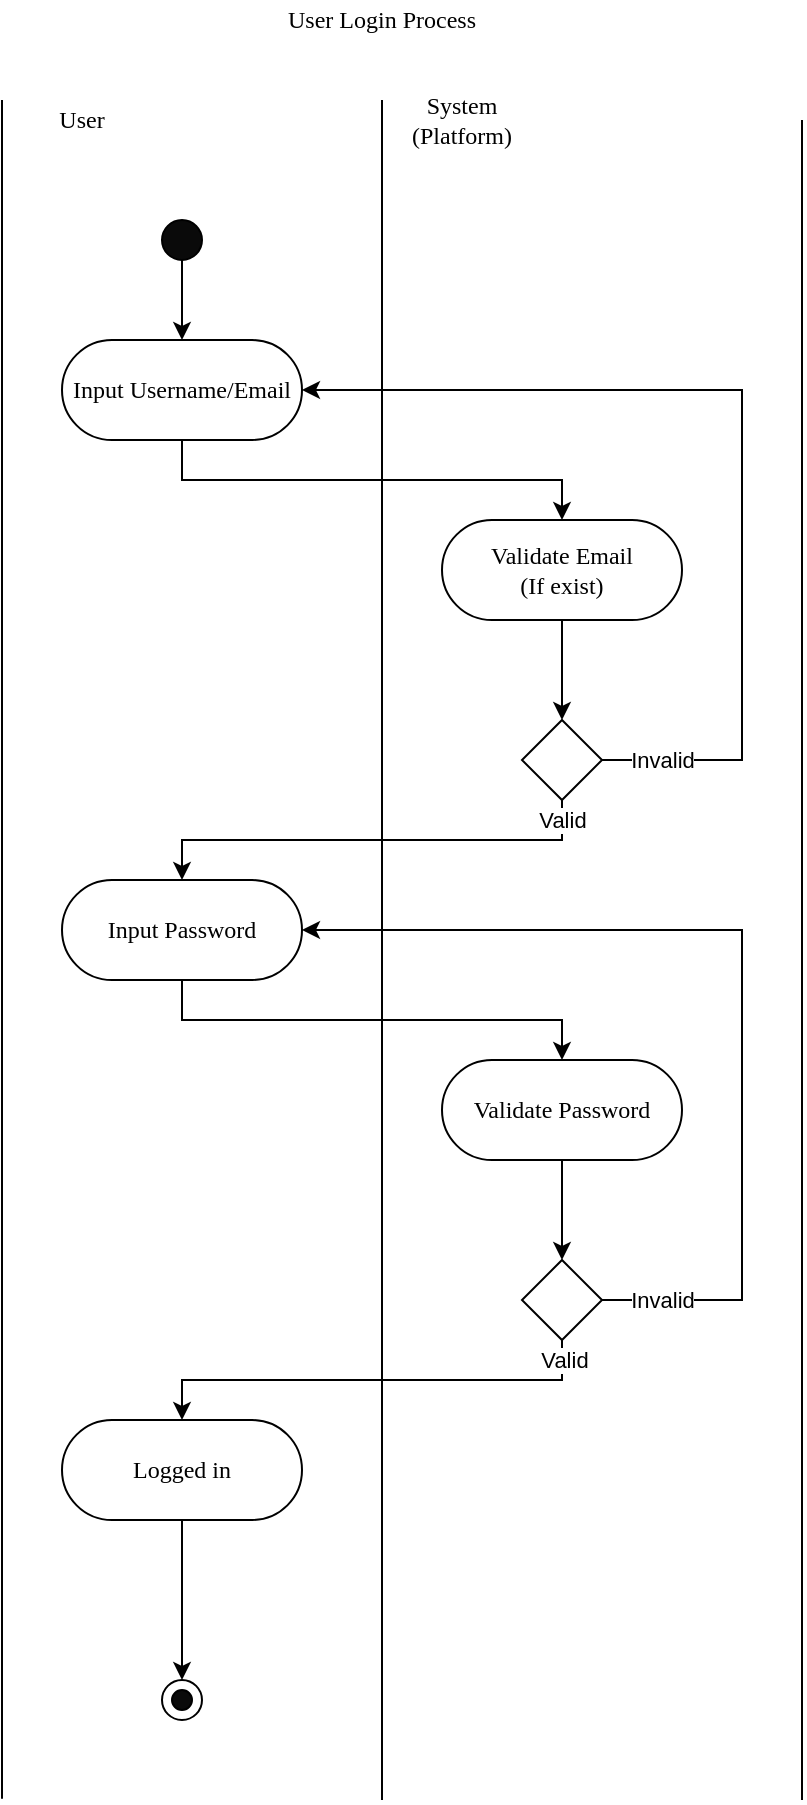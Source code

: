 <mxfile version="13.7.1" type="device"><diagram id="0EG7STp2EF_rGIm7eQaQ" name="Page-1"><mxGraphModel dx="1950" dy="1007" grid="1" gridSize="10" guides="1" tooltips="1" connect="1" arrows="1" fold="1" page="1" pageScale="1" pageWidth="850" pageHeight="1100" math="0" shadow="0"><root><mxCell id="0"/><mxCell id="1" parent="0"/><mxCell id="br3GxOq8sKC3BMvjRoR--1" value="User Login Process" style="text;html=1;strokeColor=none;fillColor=none;align=center;verticalAlign=middle;whiteSpace=wrap;rounded=0;fontSize=12;fontFamily=Times New Roman;" parent="1" vertex="1"><mxGeometry x="50" y="50" width="380" height="20" as="geometry"/></mxCell><mxCell id="br3GxOq8sKC3BMvjRoR--2" value="User" style="text;html=1;strokeColor=none;fillColor=none;align=center;verticalAlign=middle;whiteSpace=wrap;rounded=0;fontSize=12;fontFamily=Times New Roman;" parent="1" vertex="1"><mxGeometry x="50" y="100" width="80" height="20" as="geometry"/></mxCell><mxCell id="br3GxOq8sKC3BMvjRoR--3" value="System (Platform)" style="text;html=1;strokeColor=none;fillColor=none;align=center;verticalAlign=middle;whiteSpace=wrap;rounded=0;fontSize=12;fontFamily=Times New Roman;" parent="1" vertex="1"><mxGeometry x="240" y="100" width="80" height="20" as="geometry"/></mxCell><mxCell id="br3GxOq8sKC3BMvjRoR--4" value="" style="endArrow=none;html=1;fontFamily=Times New Roman;fontSize=12;" parent="1" edge="1"><mxGeometry width="50" height="50" relative="1" as="geometry"><mxPoint x="50" y="949.429" as="sourcePoint"/><mxPoint x="50" y="100" as="targetPoint"/></mxGeometry></mxCell><mxCell id="br3GxOq8sKC3BMvjRoR--5" value="" style="endArrow=none;html=1;fontFamily=Times New Roman;fontSize=12;" parent="1" edge="1"><mxGeometry width="50" height="50" relative="1" as="geometry"><mxPoint x="240" y="950" as="sourcePoint"/><mxPoint x="240" y="100" as="targetPoint"/></mxGeometry></mxCell><mxCell id="Nk5XH0BlxIZjdT5uVcar-1" style="edgeStyle=orthogonalEdgeStyle;rounded=0;orthogonalLoop=1;jettySize=auto;html=1;exitX=0.5;exitY=1;exitDx=0;exitDy=0;" edge="1" parent="1" source="br3GxOq8sKC3BMvjRoR--7" target="Nk5XH0BlxIZjdT5uVcar-2"><mxGeometry relative="1" as="geometry"><mxPoint x="300" y="310" as="targetPoint"/></mxGeometry></mxCell><mxCell id="br3GxOq8sKC3BMvjRoR--7" value="Input Username/Email" style="rounded=1;whiteSpace=wrap;html=1;fontFamily=Times New Roman;fontSize=12;arcSize=50;" parent="1" vertex="1"><mxGeometry x="80" y="220" width="120" height="50" as="geometry"/></mxCell><mxCell id="br3GxOq8sKC3BMvjRoR--8" style="edgeStyle=orthogonalEdgeStyle;rounded=0;orthogonalLoop=1;jettySize=auto;html=1;exitX=0.5;exitY=1;exitDx=0;exitDy=0;fontFamily=Times New Roman;fontSize=12;" parent="1" source="br3GxOq8sKC3BMvjRoR--9" target="br3GxOq8sKC3BMvjRoR--7" edge="1"><mxGeometry relative="1" as="geometry"/></mxCell><mxCell id="br3GxOq8sKC3BMvjRoR--9" value="" style="ellipse;whiteSpace=wrap;html=1;fontFamily=Times New Roman;fontSize=12;fillColor=#0A0A0A;" parent="1" vertex="1"><mxGeometry x="130" y="160" width="20" height="20" as="geometry"/></mxCell><mxCell id="br3GxOq8sKC3BMvjRoR--29" value="" style="endArrow=none;html=1;fontFamily=Times New Roman;fontSize=12;" parent="1" edge="1"><mxGeometry width="50" height="50" relative="1" as="geometry"><mxPoint x="450" y="950" as="sourcePoint"/><mxPoint x="450" y="110" as="targetPoint"/></mxGeometry></mxCell><mxCell id="Nk5XH0BlxIZjdT5uVcar-4" style="edgeStyle=orthogonalEdgeStyle;rounded=0;orthogonalLoop=1;jettySize=auto;html=1;exitX=0.5;exitY=1;exitDx=0;exitDy=0;" edge="1" parent="1" source="Nk5XH0BlxIZjdT5uVcar-2" target="Nk5XH0BlxIZjdT5uVcar-3"><mxGeometry relative="1" as="geometry"/></mxCell><mxCell id="Nk5XH0BlxIZjdT5uVcar-2" value="Validate Email&lt;br&gt;(If exist)" style="rounded=1;whiteSpace=wrap;html=1;fontFamily=Times New Roman;fontSize=12;arcSize=50;" vertex="1" parent="1"><mxGeometry x="270" y="310" width="120" height="50" as="geometry"/></mxCell><mxCell id="Nk5XH0BlxIZjdT5uVcar-5" style="edgeStyle=orthogonalEdgeStyle;rounded=0;orthogonalLoop=1;jettySize=auto;html=1;exitX=1;exitY=0.5;exitDx=0;exitDy=0;entryX=1;entryY=0.5;entryDx=0;entryDy=0;" edge="1" parent="1" source="Nk5XH0BlxIZjdT5uVcar-3" target="br3GxOq8sKC3BMvjRoR--7"><mxGeometry relative="1" as="geometry"><mxPoint x="470" y="270" as="targetPoint"/><Array as="points"><mxPoint x="420" y="430"/><mxPoint x="420" y="245"/></Array></mxGeometry></mxCell><mxCell id="Nk5XH0BlxIZjdT5uVcar-9" value="Invalid" style="edgeLabel;html=1;align=center;verticalAlign=middle;resizable=0;points=[];" vertex="1" connectable="0" parent="Nk5XH0BlxIZjdT5uVcar-5"><mxGeometry x="-0.487" y="-1" relative="1" as="geometry"><mxPoint x="-41" y="51.9" as="offset"/></mxGeometry></mxCell><mxCell id="Nk5XH0BlxIZjdT5uVcar-12" style="edgeStyle=orthogonalEdgeStyle;rounded=0;orthogonalLoop=1;jettySize=auto;html=1;exitX=0.5;exitY=1;exitDx=0;exitDy=0;entryX=0.5;entryY=0;entryDx=0;entryDy=0;" edge="1" parent="1" source="Nk5XH0BlxIZjdT5uVcar-3" target="Nk5XH0BlxIZjdT5uVcar-15"><mxGeometry relative="1" as="geometry"><mxPoint x="140" y="490" as="targetPoint"/></mxGeometry></mxCell><mxCell id="Nk5XH0BlxIZjdT5uVcar-22" value="Valid" style="edgeLabel;html=1;align=center;verticalAlign=middle;resizable=0;points=[];" vertex="1" connectable="0" parent="Nk5XH0BlxIZjdT5uVcar-12"><mxGeometry x="-0.586" y="2" relative="1" as="geometry"><mxPoint x="27.62" y="-12" as="offset"/></mxGeometry></mxCell><mxCell id="Nk5XH0BlxIZjdT5uVcar-3" value="" style="rhombus;whiteSpace=wrap;html=1;" vertex="1" parent="1"><mxGeometry x="310" y="410" width="40" height="40" as="geometry"/></mxCell><mxCell id="Nk5XH0BlxIZjdT5uVcar-14" style="edgeStyle=orthogonalEdgeStyle;rounded=0;orthogonalLoop=1;jettySize=auto;html=1;exitX=0.5;exitY=1;exitDx=0;exitDy=0;" edge="1" parent="1" source="Nk5XH0BlxIZjdT5uVcar-15" target="Nk5XH0BlxIZjdT5uVcar-17"><mxGeometry relative="1" as="geometry"><mxPoint x="300" y="580" as="targetPoint"/></mxGeometry></mxCell><mxCell id="Nk5XH0BlxIZjdT5uVcar-15" value="Input Password" style="rounded=1;whiteSpace=wrap;html=1;fontFamily=Times New Roman;fontSize=12;arcSize=50;" vertex="1" parent="1"><mxGeometry x="80" y="490" width="120" height="50" as="geometry"/></mxCell><mxCell id="Nk5XH0BlxIZjdT5uVcar-16" style="edgeStyle=orthogonalEdgeStyle;rounded=0;orthogonalLoop=1;jettySize=auto;html=1;exitX=0.5;exitY=1;exitDx=0;exitDy=0;" edge="1" parent="1" source="Nk5XH0BlxIZjdT5uVcar-17" target="Nk5XH0BlxIZjdT5uVcar-21"><mxGeometry relative="1" as="geometry"/></mxCell><mxCell id="Nk5XH0BlxIZjdT5uVcar-17" value="Validate Password" style="rounded=1;whiteSpace=wrap;html=1;fontFamily=Times New Roman;fontSize=12;arcSize=50;" vertex="1" parent="1"><mxGeometry x="270" y="580" width="120" height="50" as="geometry"/></mxCell><mxCell id="Nk5XH0BlxIZjdT5uVcar-18" style="edgeStyle=orthogonalEdgeStyle;rounded=0;orthogonalLoop=1;jettySize=auto;html=1;exitX=1;exitY=0.5;exitDx=0;exitDy=0;entryX=1;entryY=0.5;entryDx=0;entryDy=0;" edge="1" parent="1" source="Nk5XH0BlxIZjdT5uVcar-21" target="Nk5XH0BlxIZjdT5uVcar-15"><mxGeometry relative="1" as="geometry"><mxPoint x="470" y="540" as="targetPoint"/><Array as="points"><mxPoint x="420" y="700"/><mxPoint x="420" y="515"/></Array></mxGeometry></mxCell><mxCell id="Nk5XH0BlxIZjdT5uVcar-19" value="Invalid" style="edgeLabel;html=1;align=center;verticalAlign=middle;resizable=0;points=[];" vertex="1" connectable="0" parent="Nk5XH0BlxIZjdT5uVcar-18"><mxGeometry x="-0.487" y="-1" relative="1" as="geometry"><mxPoint x="-41" y="51.9" as="offset"/></mxGeometry></mxCell><mxCell id="Nk5XH0BlxIZjdT5uVcar-20" style="edgeStyle=orthogonalEdgeStyle;rounded=0;orthogonalLoop=1;jettySize=auto;html=1;exitX=0.5;exitY=1;exitDx=0;exitDy=0;entryX=0.5;entryY=0;entryDx=0;entryDy=0;" edge="1" parent="1" source="Nk5XH0BlxIZjdT5uVcar-21" target="Nk5XH0BlxIZjdT5uVcar-24"><mxGeometry relative="1" as="geometry"><mxPoint x="140" y="760" as="targetPoint"/></mxGeometry></mxCell><mxCell id="Nk5XH0BlxIZjdT5uVcar-23" value="Valid" style="edgeLabel;html=1;align=center;verticalAlign=middle;resizable=0;points=[];" vertex="1" connectable="0" parent="Nk5XH0BlxIZjdT5uVcar-20"><mxGeometry x="-0.437" relative="1" as="geometry"><mxPoint x="44.76" y="-10" as="offset"/></mxGeometry></mxCell><mxCell id="Nk5XH0BlxIZjdT5uVcar-21" value="" style="rhombus;whiteSpace=wrap;html=1;" vertex="1" parent="1"><mxGeometry x="310" y="680" width="40" height="40" as="geometry"/></mxCell><mxCell id="Nk5XH0BlxIZjdT5uVcar-26" style="edgeStyle=orthogonalEdgeStyle;rounded=0;orthogonalLoop=1;jettySize=auto;html=1;exitX=0.5;exitY=1;exitDx=0;exitDy=0;entryX=0.5;entryY=0;entryDx=0;entryDy=0;" edge="1" parent="1" source="Nk5XH0BlxIZjdT5uVcar-24" target="br3GxOq8sKC3BMvjRoR--41"><mxGeometry relative="1" as="geometry"/></mxCell><mxCell id="Nk5XH0BlxIZjdT5uVcar-24" value="Logged in" style="rounded=1;whiteSpace=wrap;html=1;fontFamily=Times New Roman;fontSize=12;arcSize=50;" vertex="1" parent="1"><mxGeometry x="80" y="760" width="120" height="50" as="geometry"/></mxCell><mxCell id="Nk5XH0BlxIZjdT5uVcar-25" value="" style="group" vertex="1" connectable="0" parent="1"><mxGeometry x="130" y="890" width="20" height="20" as="geometry"/></mxCell><mxCell id="br3GxOq8sKC3BMvjRoR--41" value="" style="ellipse;whiteSpace=wrap;html=1;fontFamily=Times New Roman;fontSize=12;fillColor=#FFFFFF;" parent="Nk5XH0BlxIZjdT5uVcar-25" vertex="1"><mxGeometry width="20" height="20" as="geometry"/></mxCell><mxCell id="br3GxOq8sKC3BMvjRoR--42" value="" style="ellipse;whiteSpace=wrap;html=1;fontFamily=Times New Roman;fontSize=12;fillColor=#0A0A0A;" parent="Nk5XH0BlxIZjdT5uVcar-25" vertex="1"><mxGeometry x="5" y="5" width="10" height="10" as="geometry"/></mxCell></root></mxGraphModel></diagram></mxfile>